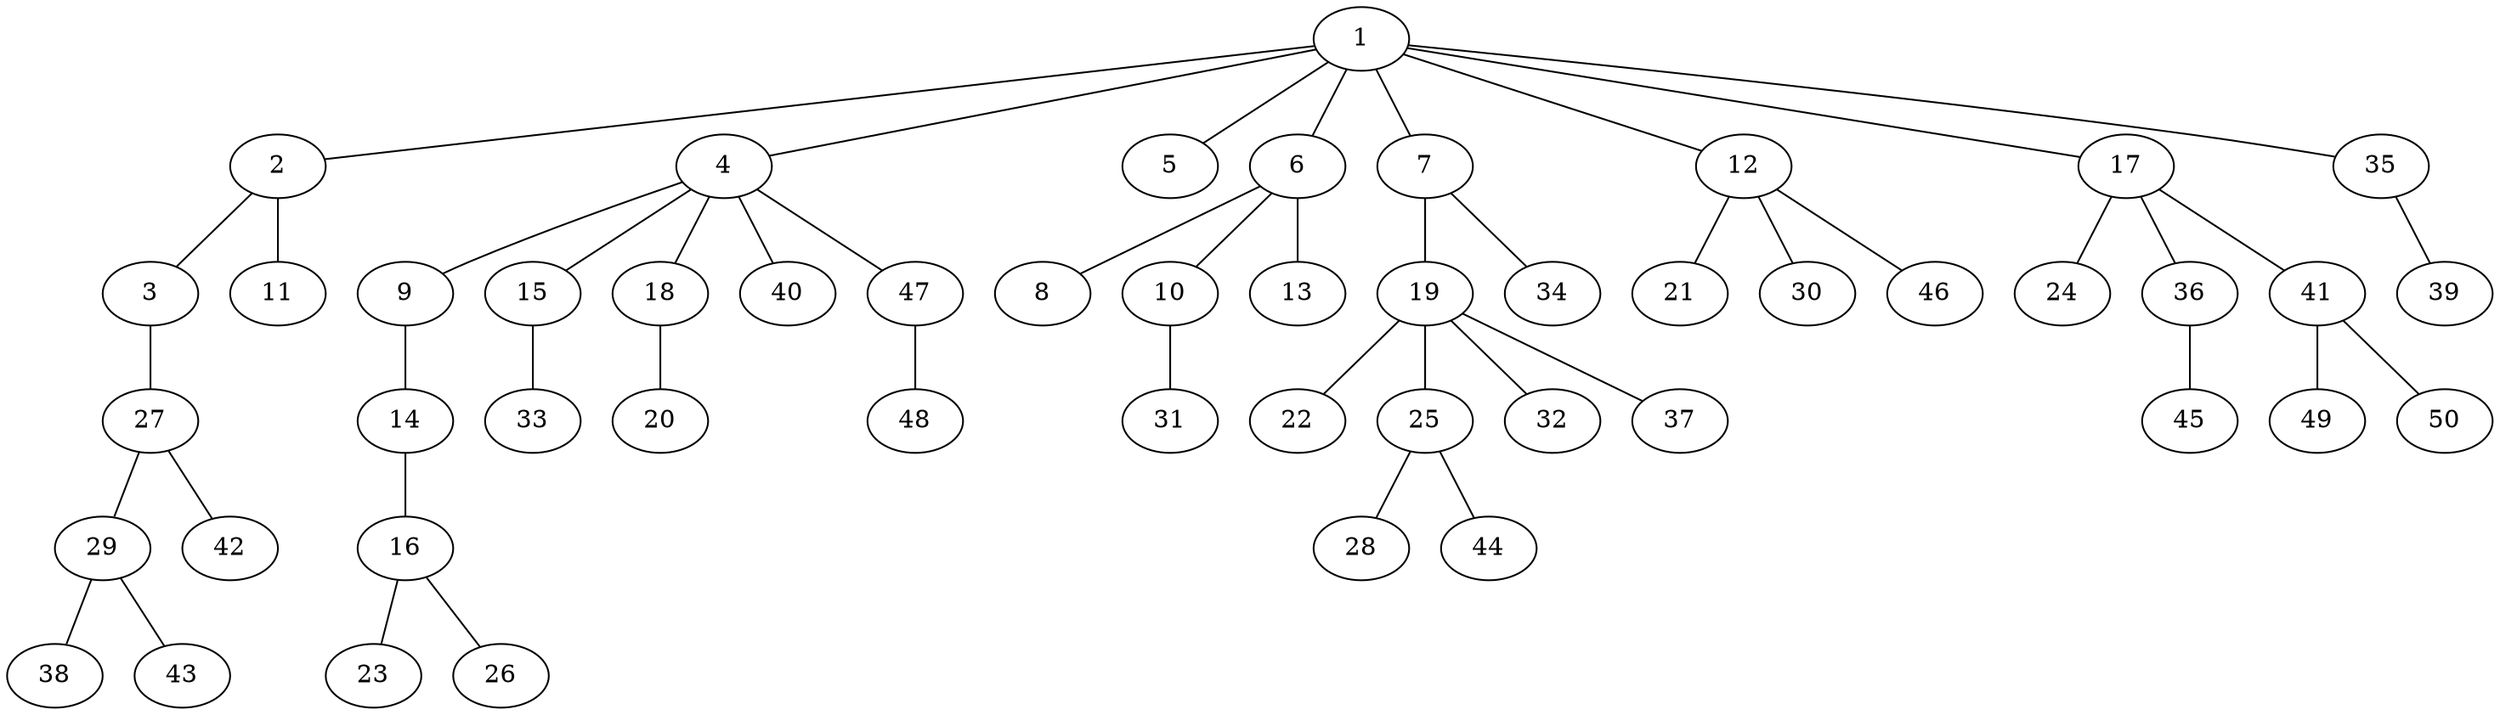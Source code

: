 graph graphname {1--2
1--4
1--5
1--6
1--7
1--12
1--17
1--35
2--3
2--11
3--27
4--9
4--15
4--18
4--40
4--47
6--8
6--10
6--13
7--19
7--34
9--14
10--31
12--21
12--30
12--46
14--16
15--33
16--23
16--26
17--24
17--36
17--41
18--20
19--22
19--25
19--32
19--37
25--28
25--44
27--29
27--42
29--38
29--43
35--39
36--45
41--49
41--50
47--48
}